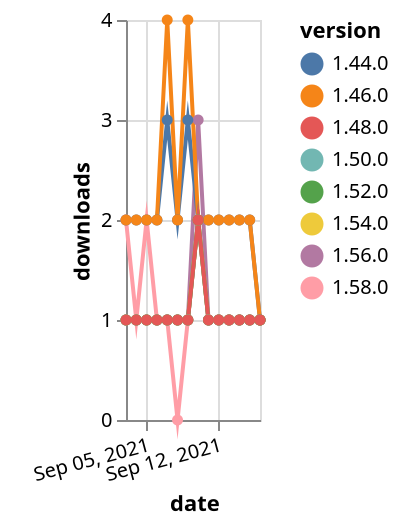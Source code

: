 {"$schema": "https://vega.github.io/schema/vega-lite/v5.json", "description": "A simple bar chart with embedded data.", "data": {"values": [{"date": "2021-09-03", "total": 168, "delta": 1, "version": "1.56.0"}, {"date": "2021-09-04", "total": 169, "delta": 1, "version": "1.56.0"}, {"date": "2021-09-05", "total": 170, "delta": 1, "version": "1.56.0"}, {"date": "2021-09-06", "total": 171, "delta": 1, "version": "1.56.0"}, {"date": "2021-09-07", "total": 172, "delta": 1, "version": "1.56.0"}, {"date": "2021-09-08", "total": 173, "delta": 1, "version": "1.56.0"}, {"date": "2021-09-09", "total": 174, "delta": 1, "version": "1.56.0"}, {"date": "2021-09-10", "total": 177, "delta": 3, "version": "1.56.0"}, {"date": "2021-09-11", "total": 178, "delta": 1, "version": "1.56.0"}, {"date": "2021-09-12", "total": 179, "delta": 1, "version": "1.56.0"}, {"date": "2021-09-13", "total": 180, "delta": 1, "version": "1.56.0"}, {"date": "2021-09-14", "total": 181, "delta": 1, "version": "1.56.0"}, {"date": "2021-09-15", "total": 182, "delta": 1, "version": "1.56.0"}, {"date": "2021-09-16", "total": 183, "delta": 1, "version": "1.56.0"}, {"date": "2021-09-03", "total": 159, "delta": 1, "version": "1.54.0"}, {"date": "2021-09-04", "total": 160, "delta": 1, "version": "1.54.0"}, {"date": "2021-09-05", "total": 161, "delta": 1, "version": "1.54.0"}, {"date": "2021-09-06", "total": 162, "delta": 1, "version": "1.54.0"}, {"date": "2021-09-07", "total": 163, "delta": 1, "version": "1.54.0"}, {"date": "2021-09-08", "total": 164, "delta": 1, "version": "1.54.0"}, {"date": "2021-09-09", "total": 165, "delta": 1, "version": "1.54.0"}, {"date": "2021-09-10", "total": 167, "delta": 2, "version": "1.54.0"}, {"date": "2021-09-11", "total": 168, "delta": 1, "version": "1.54.0"}, {"date": "2021-09-12", "total": 169, "delta": 1, "version": "1.54.0"}, {"date": "2021-09-13", "total": 170, "delta": 1, "version": "1.54.0"}, {"date": "2021-09-14", "total": 171, "delta": 1, "version": "1.54.0"}, {"date": "2021-09-15", "total": 172, "delta": 1, "version": "1.54.0"}, {"date": "2021-09-16", "total": 173, "delta": 1, "version": "1.54.0"}, {"date": "2021-09-03", "total": 116, "delta": 2, "version": "1.58.0"}, {"date": "2021-09-04", "total": 117, "delta": 1, "version": "1.58.0"}, {"date": "2021-09-05", "total": 119, "delta": 2, "version": "1.58.0"}, {"date": "2021-09-06", "total": 120, "delta": 1, "version": "1.58.0"}, {"date": "2021-09-07", "total": 121, "delta": 1, "version": "1.58.0"}, {"date": "2021-09-08", "total": 121, "delta": 0, "version": "1.58.0"}, {"date": "2021-09-09", "total": 122, "delta": 1, "version": "1.58.0"}, {"date": "2021-09-10", "total": 124, "delta": 2, "version": "1.58.0"}, {"date": "2021-09-11", "total": 125, "delta": 1, "version": "1.58.0"}, {"date": "2021-09-12", "total": 126, "delta": 1, "version": "1.58.0"}, {"date": "2021-09-13", "total": 127, "delta": 1, "version": "1.58.0"}, {"date": "2021-09-14", "total": 128, "delta": 1, "version": "1.58.0"}, {"date": "2021-09-15", "total": 129, "delta": 1, "version": "1.58.0"}, {"date": "2021-09-16", "total": 130, "delta": 1, "version": "1.58.0"}, {"date": "2021-09-03", "total": 184, "delta": 1, "version": "1.50.0"}, {"date": "2021-09-04", "total": 185, "delta": 1, "version": "1.50.0"}, {"date": "2021-09-05", "total": 186, "delta": 1, "version": "1.50.0"}, {"date": "2021-09-06", "total": 187, "delta": 1, "version": "1.50.0"}, {"date": "2021-09-07", "total": 188, "delta": 1, "version": "1.50.0"}, {"date": "2021-09-08", "total": 189, "delta": 1, "version": "1.50.0"}, {"date": "2021-09-09", "total": 190, "delta": 1, "version": "1.50.0"}, {"date": "2021-09-10", "total": 192, "delta": 2, "version": "1.50.0"}, {"date": "2021-09-11", "total": 193, "delta": 1, "version": "1.50.0"}, {"date": "2021-09-12", "total": 194, "delta": 1, "version": "1.50.0"}, {"date": "2021-09-13", "total": 195, "delta": 1, "version": "1.50.0"}, {"date": "2021-09-14", "total": 196, "delta": 1, "version": "1.50.0"}, {"date": "2021-09-15", "total": 197, "delta": 1, "version": "1.50.0"}, {"date": "2021-09-16", "total": 198, "delta": 1, "version": "1.50.0"}, {"date": "2021-09-03", "total": 2310, "delta": 2, "version": "1.44.0"}, {"date": "2021-09-04", "total": 2312, "delta": 2, "version": "1.44.0"}, {"date": "2021-09-05", "total": 2314, "delta": 2, "version": "1.44.0"}, {"date": "2021-09-06", "total": 2316, "delta": 2, "version": "1.44.0"}, {"date": "2021-09-07", "total": 2319, "delta": 3, "version": "1.44.0"}, {"date": "2021-09-08", "total": 2321, "delta": 2, "version": "1.44.0"}, {"date": "2021-09-09", "total": 2324, "delta": 3, "version": "1.44.0"}, {"date": "2021-09-10", "total": 2326, "delta": 2, "version": "1.44.0"}, {"date": "2021-09-11", "total": 2328, "delta": 2, "version": "1.44.0"}, {"date": "2021-09-12", "total": 2330, "delta": 2, "version": "1.44.0"}, {"date": "2021-09-13", "total": 2332, "delta": 2, "version": "1.44.0"}, {"date": "2021-09-14", "total": 2334, "delta": 2, "version": "1.44.0"}, {"date": "2021-09-15", "total": 2336, "delta": 2, "version": "1.44.0"}, {"date": "2021-09-16", "total": 2337, "delta": 1, "version": "1.44.0"}, {"date": "2021-09-03", "total": 2429, "delta": 2, "version": "1.46.0"}, {"date": "2021-09-04", "total": 2431, "delta": 2, "version": "1.46.0"}, {"date": "2021-09-05", "total": 2433, "delta": 2, "version": "1.46.0"}, {"date": "2021-09-06", "total": 2435, "delta": 2, "version": "1.46.0"}, {"date": "2021-09-07", "total": 2439, "delta": 4, "version": "1.46.0"}, {"date": "2021-09-08", "total": 2441, "delta": 2, "version": "1.46.0"}, {"date": "2021-09-09", "total": 2445, "delta": 4, "version": "1.46.0"}, {"date": "2021-09-10", "total": 2447, "delta": 2, "version": "1.46.0"}, {"date": "2021-09-11", "total": 2449, "delta": 2, "version": "1.46.0"}, {"date": "2021-09-12", "total": 2451, "delta": 2, "version": "1.46.0"}, {"date": "2021-09-13", "total": 2453, "delta": 2, "version": "1.46.0"}, {"date": "2021-09-14", "total": 2455, "delta": 2, "version": "1.46.0"}, {"date": "2021-09-15", "total": 2457, "delta": 2, "version": "1.46.0"}, {"date": "2021-09-16", "total": 2458, "delta": 1, "version": "1.46.0"}, {"date": "2021-09-03", "total": 171, "delta": 1, "version": "1.52.0"}, {"date": "2021-09-04", "total": 172, "delta": 1, "version": "1.52.0"}, {"date": "2021-09-05", "total": 173, "delta": 1, "version": "1.52.0"}, {"date": "2021-09-06", "total": 174, "delta": 1, "version": "1.52.0"}, {"date": "2021-09-07", "total": 175, "delta": 1, "version": "1.52.0"}, {"date": "2021-09-08", "total": 176, "delta": 1, "version": "1.52.0"}, {"date": "2021-09-09", "total": 177, "delta": 1, "version": "1.52.0"}, {"date": "2021-09-10", "total": 179, "delta": 2, "version": "1.52.0"}, {"date": "2021-09-11", "total": 180, "delta": 1, "version": "1.52.0"}, {"date": "2021-09-12", "total": 181, "delta": 1, "version": "1.52.0"}, {"date": "2021-09-13", "total": 182, "delta": 1, "version": "1.52.0"}, {"date": "2021-09-14", "total": 183, "delta": 1, "version": "1.52.0"}, {"date": "2021-09-15", "total": 184, "delta": 1, "version": "1.52.0"}, {"date": "2021-09-16", "total": 185, "delta": 1, "version": "1.52.0"}, {"date": "2021-09-03", "total": 222, "delta": 1, "version": "1.48.0"}, {"date": "2021-09-04", "total": 223, "delta": 1, "version": "1.48.0"}, {"date": "2021-09-05", "total": 224, "delta": 1, "version": "1.48.0"}, {"date": "2021-09-06", "total": 225, "delta": 1, "version": "1.48.0"}, {"date": "2021-09-07", "total": 226, "delta": 1, "version": "1.48.0"}, {"date": "2021-09-08", "total": 227, "delta": 1, "version": "1.48.0"}, {"date": "2021-09-09", "total": 228, "delta": 1, "version": "1.48.0"}, {"date": "2021-09-10", "total": 230, "delta": 2, "version": "1.48.0"}, {"date": "2021-09-11", "total": 231, "delta": 1, "version": "1.48.0"}, {"date": "2021-09-12", "total": 232, "delta": 1, "version": "1.48.0"}, {"date": "2021-09-13", "total": 233, "delta": 1, "version": "1.48.0"}, {"date": "2021-09-14", "total": 234, "delta": 1, "version": "1.48.0"}, {"date": "2021-09-15", "total": 235, "delta": 1, "version": "1.48.0"}, {"date": "2021-09-16", "total": 236, "delta": 1, "version": "1.48.0"}]}, "width": "container", "mark": {"type": "line", "point": {"filled": true}}, "encoding": {"x": {"field": "date", "type": "temporal", "timeUnit": "yearmonthdate", "title": "date", "axis": {"labelAngle": -15}}, "y": {"field": "delta", "type": "quantitative", "title": "downloads"}, "color": {"field": "version", "type": "nominal"}, "tooltip": {"field": "delta"}}}